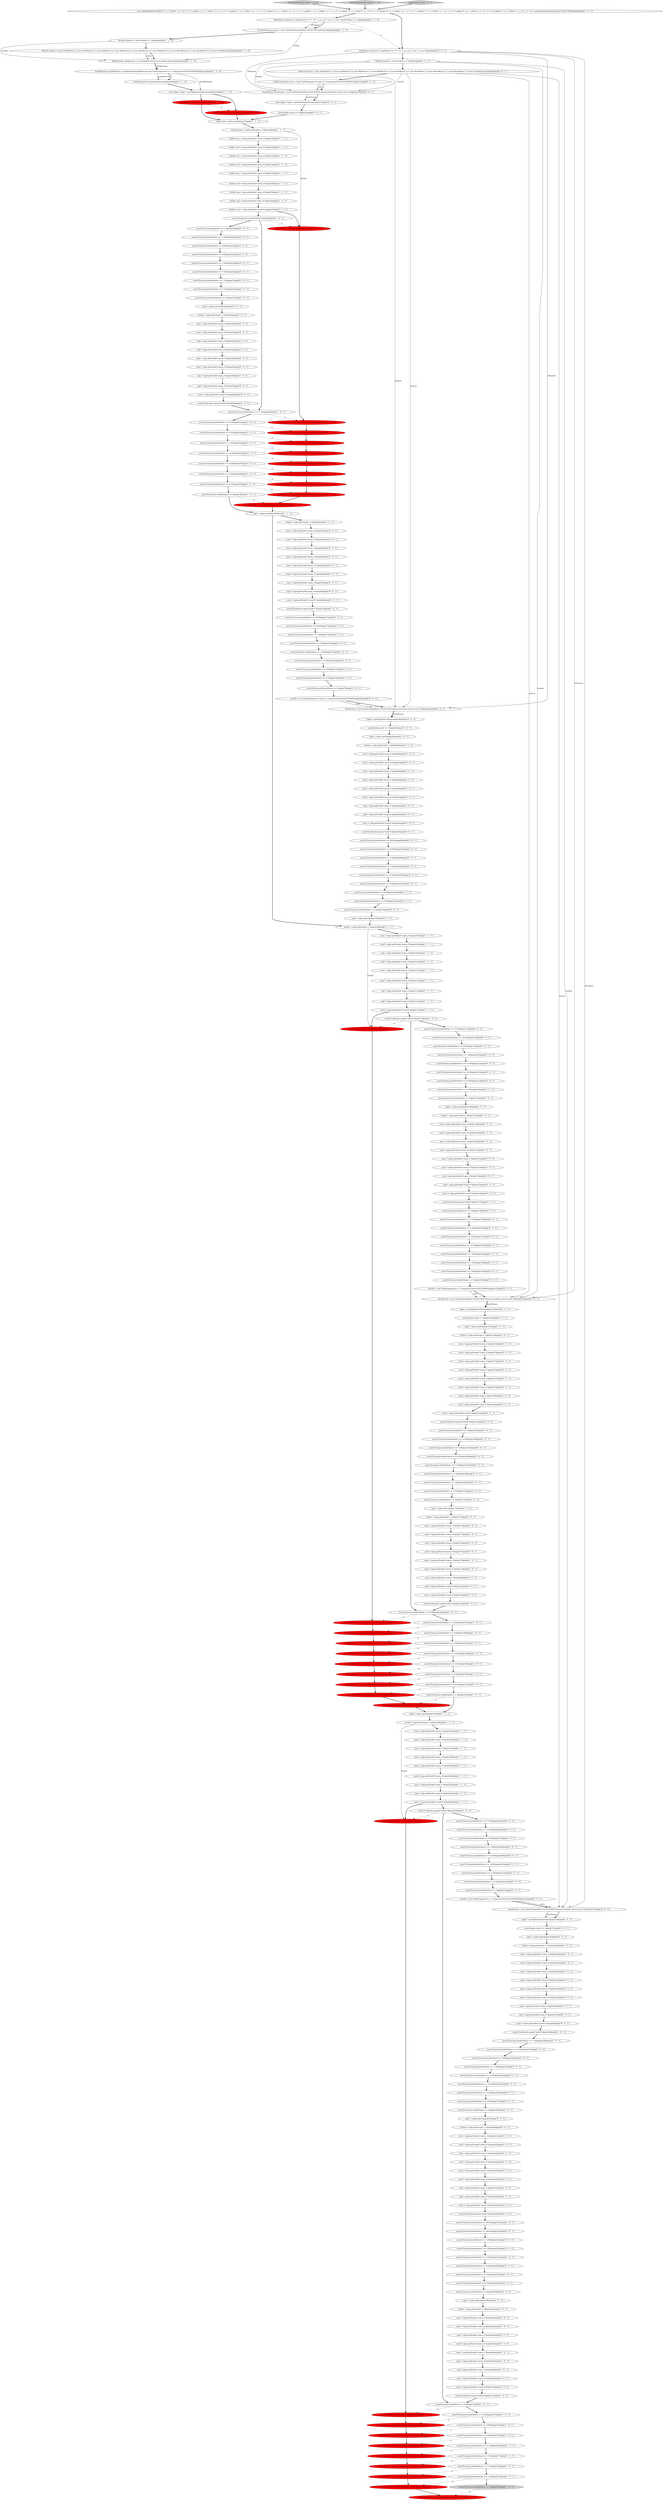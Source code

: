 digraph {
219 [style = filled, label = "assertTrue(avgf.doubleValue() == 6.5D)@@@103@@@['0', '0', '1']", fillcolor = white, shape = ellipse image = "AAA0AAABBB3BBB"];
138 [style = filled, label = "sumf = tuple.getDouble(\"sum(a_f)\")@@@41@@@['0', '0', '1']", fillcolor = white, shape = ellipse image = "AAA0AAABBB3BBB"];
43 [style = filled, label = "Double avgf = tuple.getDouble(\"avg(a_f)\")@@@26@@@['1', '1', '1']", fillcolor = white, shape = ellipse image = "AAA0AAABBB1BBB"];
178 [style = filled, label = "tuple = tuples.get(1)@@@172@@@['0', '0', '1']", fillcolor = white, shape = ellipse image = "AAA0AAABBB3BBB"];
260 [style = filled, label = "sumf = tuple.getDouble(\"sum(a_f)\")@@@242@@@['0', '0', '1']", fillcolor = white, shape = ellipse image = "AAA0AAABBB3BBB"];
89 [style = filled, label = "assertEquals(1,minf.doubleValue(),0.001)@@@32@@@['0', '1', '0']", fillcolor = red, shape = ellipse image = "AAA1AAABBB2BBB"];
165 [style = filled, label = "maxf = tuple.getDouble(\"max(a_f)\")@@@66@@@['0', '0', '1']", fillcolor = white, shape = ellipse image = "AAA0AAABBB3BBB"];
186 [style = filled, label = "sumf = tuple.getDouble(\"sum(a_f)\")@@@221@@@['0', '0', '1']", fillcolor = white, shape = ellipse image = "AAA0AAABBB3BBB"];
282 [style = filled, label = "avgf = tuple.getDouble(\"avg(a_f)\")@@@160@@@['0', '0', '1']", fillcolor = white, shape = ellipse image = "AAA0AAABBB3BBB"];
283 [style = filled, label = "mini = tuple.getDouble(\"min(a_i)\")@@@63@@@['0', '0', '1']", fillcolor = white, shape = ellipse image = "AAA0AAABBB3BBB"];
94 [style = filled, label = "assertEquals(4,mini.doubleValue(),0.001)@@@73@@@['0', '1', '0']", fillcolor = red, shape = ellipse image = "AAA1AAABBB2BBB"];
239 [style = filled, label = "avgf = tuple.getDouble(\"avg(a_f)\")@@@93@@@['0', '0', '1']", fillcolor = white, shape = ellipse image = "AAA0AAABBB3BBB"];
7 [style = filled, label = "assertTrue(minf.doubleValue() == 3.0D)@@@187@@@['1', '0', '1']", fillcolor = white, shape = ellipse image = "AAA0AAABBB1BBB"];
26 [style = filled, label = "assertTrue(maxi.doubleValue() == 11.0D)@@@276@@@['1', '0', '1']", fillcolor = white, shape = ellipse image = "AAA0AAABBB1BBB"];
32 [style = filled, label = "Double sumf = tuple.getDouble(\"sum(a_f)\")@@@20@@@['1', '1', '1']", fillcolor = white, shape = ellipse image = "AAA0AAABBB1BBB"];
131 [style = filled, label = "maxi = tuple.getDouble(\"max(a_i)\")@@@224@@@['0', '0', '1']", fillcolor = white, shape = ellipse image = "AAA0AAABBB3BBB"];
140 [style = filled, label = "mini = tuple.getDouble(\"min(a_i)\")@@@42@@@['0', '0', '1']", fillcolor = white, shape = ellipse image = "AAA0AAABBB3BBB"];
167 [style = filled, label = "sumi = tuple.getDouble(\"sum(a_i)\")@@@61@@@['0', '0', '1']", fillcolor = white, shape = ellipse image = "AAA0AAABBB3BBB"];
293 [style = filled, label = "assertTrue(avgi.doubleValue() == 7.5D)@@@144@@@['0', '0', '1']", fillcolor = white, shape = ellipse image = "AAA0AAABBB3BBB"];
24 [style = filled, label = "assertTrue(avgi.doubleValue() == 4.25D)@@@56@@@['1', '0', '1']", fillcolor = white, shape = ellipse image = "AAA0AAABBB1BBB"];
171 [style = filled, label = "count = tuple.getDouble(\"count(*)\")@@@182@@@['0', '0', '1']", fillcolor = white, shape = ellipse image = "AAA0AAABBB3BBB"];
173 [style = filled, label = "count = tuple.getDouble(\"count(*)\")@@@270@@@['0', '0', '1']", fillcolor = white, shape = ellipse image = "AAA0AAABBB3BBB"];
248 [style = filled, label = "tuple = tuples.get(2)@@@260@@@['0', '0', '1']", fillcolor = white, shape = ellipse image = "AAA0AAABBB3BBB"];
215 [style = filled, label = "assertTrue(maxi.doubleValue() == 14.0D)@@@209@@@['0', '0', '1']", fillcolor = white, shape = ellipse image = "AAA0AAABBB3BBB"];
59 [style = filled, label = "testParallelRollupStream['1', '0', '0']", fillcolor = lightgray, shape = diamond image = "AAA0AAABBB1BBB"];
8 [style = filled, label = "count = tuple.getDouble(\"count(*)\")@@@203@@@['1', '1', '1']", fillcolor = white, shape = ellipse image = "AAA0AAABBB1BBB"];
108 [style = filled, label = "bucket = tuple.getString(\"a_s\")@@@60@@@['0', '0', '1']", fillcolor = white, shape = ellipse image = "AAA0AAABBB3BBB"];
280 [style = filled, label = "sorts(0( = new FieldComparator(\"sum(a_i)\",ComparatorOrder.DESCENDING)@@@80@@@['0', '0', '1']", fillcolor = white, shape = ellipse image = "AAA0AAABBB3BBB"];
25 [style = filled, label = "assertTrue(sumf.doubleValue() == 18.0D)@@@51@@@['1', '0', '1']", fillcolor = white, shape = ellipse image = "AAA0AAABBB1BBB"];
118 [style = filled, label = "assertTrue(maxf.doubleValue() == 9.0D)@@@101@@@['0', '0', '1']", fillcolor = white, shape = ellipse image = "AAA0AAABBB3BBB"];
158 [style = filled, label = "assertTrue(avgf.doubleValue() == 4.5D)@@@212@@@['0', '0', '1']", fillcolor = white, shape = ellipse image = "AAA0AAABBB3BBB"];
0 [style = filled, label = "sumf = tuple.getDouble(\"sum(a_f)\")@@@108@@@['1', '1', '1']", fillcolor = white, shape = ellipse image = "AAA0AAABBB1BBB"];
80 [style = filled, label = "assertEquals(11,sumf.doubleValue(),0.001)@@@72@@@['0', '1', '0']", fillcolor = red, shape = ellipse image = "AAA1AAABBB2BBB"];
172 [style = filled, label = "assertTrue(maxf.doubleValue() == 9.0D)@@@256@@@['0', '0', '1']", fillcolor = white, shape = ellipse image = "AAA0AAABBB3BBB"];
304 [style = filled, label = "assertTrue(sumi.longValue() == 15)@@@29@@@['0', '0', '1']", fillcolor = white, shape = ellipse image = "AAA0AAABBB3BBB"];
241 [style = filled, label = "mini = tuple.getDouble(\"min(a_i)\")@@@176@@@['0', '0', '1']", fillcolor = white, shape = ellipse image = "AAA0AAABBB3BBB"];
289 [style = filled, label = "assertTrue(sumi.doubleValue() == 38.0D)@@@71@@@['0', '0', '1']", fillcolor = white, shape = ellipse image = "AAA0AAABBB3BBB"];
307 [style = filled, label = "maxi = tuple.getDouble(\"max(a_i)\")@@@90@@@['0', '0', '1']", fillcolor = white, shape = ellipse image = "AAA0AAABBB3BBB"];
104 [style = filled, label = "assertEquals(5.5,avgf.doubleValue(),0.001)@@@78@@@['0', '1', '0']", fillcolor = red, shape = ellipse image = "AAA1AAABBB2BBB"];
31 [style = filled, label = "Double minf = tuple.getDouble(\"min(a_f)\")@@@22@@@['1', '1', '1']", fillcolor = white, shape = ellipse image = "AAA0AAABBB1BBB"];
112 [style = filled, label = "bucket = tuple.getString(\"a_s\")@@@152@@@['0', '0', '1']", fillcolor = white, shape = ellipse image = "AAA0AAABBB3BBB"];
273 [style = filled, label = "sumf = tuple.getDouble(\"sum(a_f)\")@@@263@@@['0', '0', '1']", fillcolor = white, shape = ellipse image = "AAA0AAABBB3BBB"];
245 [style = filled, label = "assertTrue(maxi.doubleValue() == 13.0D)@@@100@@@['0', '0', '1']", fillcolor = white, shape = ellipse image = "AAA0AAABBB3BBB"];
82 [style = filled, label = "assertEquals(\"hello0\",bucket)@@@28@@@['0', '1', '0']", fillcolor = red, shape = ellipse image = "AAA1AAABBB2BBB"];
61 [style = filled, label = "avgi = tuple.getDouble(\"avg(a_i)\")@@@113@@@['1', '1', '1']", fillcolor = white, shape = ellipse image = "AAA0AAABBB1BBB"];
135 [style = filled, label = "avgi = tuple.getDouble(\"avg(a_i)\")@@@92@@@['0', '0', '1']", fillcolor = white, shape = ellipse image = "AAA0AAABBB3BBB"];
238 [style = filled, label = "bucket = tuple.getString(\"a_s\")@@@261@@@['0', '0', '1']", fillcolor = white, shape = ellipse image = "AAA0AAABBB3BBB"];
14 [style = filled, label = "sumf = tuple.getDouble(\"sum(a_f)\")@@@196@@@['1', '1', '1']", fillcolor = white, shape = ellipse image = "AAA0AAABBB1BBB"];
206 [style = filled, label = "assertTrue(bucket.equals(\"hello3\"))@@@70@@@['0', '0', '1']", fillcolor = white, shape = ellipse image = "AAA0AAABBB3BBB"];
276 [style = filled, label = "sumf = tuple.getDouble(\"sum(a_f)\")@@@87@@@['0', '0', '1']", fillcolor = white, shape = ellipse image = "AAA0AAABBB3BBB"];
271 [style = filled, label = "SolrParams sParamsA = mapParams(\"q\",\"*:*\",\"fl\",\"a_s,a_i,a_f\",\"sort\",\"a_s asc\")@@@4@@@['0', '0', '1']", fillcolor = white, shape = ellipse image = "AAA0AAABBB3BBB"];
124 [style = filled, label = "maxf = tuple.getDouble(\"max(a_f)\")@@@91@@@['0', '0', '1']", fillcolor = white, shape = ellipse image = "AAA0AAABBB3BBB"];
2 [style = filled, label = "sumi = tuple.getDouble(\"sum(a_i)\")@@@107@@@['1', '1', '1']", fillcolor = white, shape = ellipse image = "AAA0AAABBB1BBB"];
91 [style = filled, label = "testParallelRollupStream['0', '1', '0']", fillcolor = lightgray, shape = diamond image = "AAA0AAABBB2BBB"];
129 [style = filled, label = "assert(tuples.size() == 3)@@@83@@@['0', '0', '1']", fillcolor = white, shape = ellipse image = "AAA0AAABBB3BBB"];
75 [style = filled, label = "assertEquals(18,sumf.doubleValue(),0.001)@@@30@@@['0', '1', '0']", fillcolor = red, shape = ellipse image = "AAA1AAABBB2BBB"];
161 [style = filled, label = "assert(tuples.size() == 3)@@@16@@@['0', '0', '1']", fillcolor = white, shape = ellipse image = "AAA0AAABBB3BBB"];
291 [style = filled, label = "tuple = tuples.get(2)@@@126@@@['0', '0', '1']", fillcolor = white, shape = ellipse image = "AAA0AAABBB3BBB"];
222 [style = filled, label = "maxi = tuple.getDouble(\"max(a_i)\")@@@245@@@['0', '0', '1']", fillcolor = white, shape = ellipse image = "AAA0AAABBB3BBB"];
197 [style = filled, label = "maxi = tuple.getDouble(\"max(a_i)\")@@@132@@@['0', '0', '1']", fillcolor = white, shape = ellipse image = "AAA0AAABBB3BBB"];
53 [style = filled, label = "assertTrue(mini.doubleValue() == 3.0D)@@@186@@@['1', '0', '1']", fillcolor = white, shape = ellipse image = "AAA0AAABBB1BBB"];
157 [style = filled, label = "mini = tuple.getDouble(\"min(a_i)\")@@@88@@@['0', '0', '1']", fillcolor = white, shape = ellipse image = "AAA0AAABBB3BBB"];
93 [style = filled, label = "assertEquals(7,maxf.doubleValue(),0.001)@@@76@@@['0', '1', '0']", fillcolor = red, shape = ellipse image = "AAA1AAABBB2BBB"];
200 [style = filled, label = "assertTrue(maxi.doubleValue() == 11.0D)@@@142@@@['0', '0', '1']", fillcolor = white, shape = ellipse image = "AAA0AAABBB3BBB"];
142 [style = filled, label = "assertTrue(minf.doubleValue() == 1.0D)@@@233@@@['0', '0', '1']", fillcolor = white, shape = ellipse image = "AAA0AAABBB3BBB"];
9 [style = filled, label = "CloudSolrStream stream = new CloudSolrStream(zkHost,COLLECTION,sParamsA)@@@5@@@['1', '1', '0']", fillcolor = white, shape = ellipse image = "AAA0AAABBB1BBB"];
19 [style = filled, label = "attachStreamFactory(parallelStream)@@@14@@@['1', '1', '0']", fillcolor = white, shape = ellipse image = "AAA0AAABBB1BBB"];
69 [style = filled, label = "assertTrue(avgi.doubleValue() == 9.5D)@@@190@@@['1', '0', '1']", fillcolor = white, shape = ellipse image = "AAA0AAABBB1BBB"];
177 [style = filled, label = "assertTrue(sumi.doubleValue() == 38.0D)@@@251@@@['0', '0', '1']", fillcolor = white, shape = ellipse image = "AAA0AAABBB3BBB"];
86 [style = filled, label = "assertEquals(4,count.doubleValue(),0.001)@@@37@@@['0', '1', '0']", fillcolor = red, shape = ellipse image = "AAA1AAABBB2BBB"];
204 [style = filled, label = "maxi = tuple.getDouble(\"max(a_i)\")@@@44@@@['0', '0', '1']", fillcolor = white, shape = ellipse image = "AAA0AAABBB3BBB"];
269 [style = filled, label = "assertTrue(bucket.equals(\"hello3\"))@@@250@@@['0', '0', '1']", fillcolor = white, shape = ellipse image = "AAA0AAABBB3BBB"];
208 [style = filled, label = "mini = tuple.getDouble(\"min(a_i)\")@@@222@@@['0', '0', '1']", fillcolor = white, shape = ellipse image = "AAA0AAABBB3BBB"];
270 [style = filled, label = "minf = tuple.getDouble(\"min(a_f)\")@@@43@@@['0', '0', '1']", fillcolor = white, shape = ellipse image = "AAA0AAABBB3BBB"];
187 [style = filled, label = "assertTrue(mini.doubleValue() == 3.0D)@@@98@@@['0', '0', '1']", fillcolor = white, shape = ellipse image = "AAA0AAABBB3BBB"];
109 [style = filled, label = "assertTrue(sumf.doubleValue() == 18.0D)@@@206@@@['0', '0', '1']", fillcolor = white, shape = ellipse image = "AAA0AAABBB3BBB"];
1 [style = filled, label = "assertTrue(maxf.doubleValue() == 10.0D)@@@55@@@['1', '0', '1']", fillcolor = white, shape = ellipse image = "AAA0AAABBB1BBB"];
13 [style = filled, label = "Double sumi = tuple.getDouble(\"sum(a_i)\")@@@19@@@['1', '1', '1']", fillcolor = white, shape = ellipse image = "AAA0AAABBB1BBB"];
15 [style = filled, label = "String bucket = tuple.getString(\"a_s\")@@@18@@@['1', '1', '1']", fillcolor = white, shape = ellipse image = "AAA0AAABBB1BBB"];
145 [style = filled, label = "maxi = tuple.getDouble(\"max(a_i)\")@@@157@@@['0', '0', '1']", fillcolor = white, shape = ellipse image = "AAA0AAABBB3BBB"];
168 [style = filled, label = "assertTrue(maxf.doubleValue() == 7.0D)@@@168@@@['0', '0', '1']", fillcolor = white, shape = ellipse image = "AAA0AAABBB3BBB"];
62 [style = filled, label = "assertTrue(sumf.doubleValue() == 26.0D)@@@185@@@['1', '0', '1']", fillcolor = white, shape = ellipse image = "AAA0AAABBB1BBB"];
202 [style = filled, label = "count = tuple.getDouble(\"count(*)\")@@@136@@@['0', '0', '1']", fillcolor = white, shape = ellipse image = "AAA0AAABBB3BBB"];
156 [style = filled, label = "maxf = tuple.getDouble(\"max(a_f)\")@@@225@@@['0', '0', '1']", fillcolor = white, shape = ellipse image = "AAA0AAABBB3BBB"];
116 [style = filled, label = "Bucket(( buckets = {new Bucket(\"a_s\")}@@@5@@@['0', '0', '1']", fillcolor = white, shape = ellipse image = "AAA0AAABBB3BBB"];
21 [style = filled, label = "assertTrue(minf.doubleValue() == 4.0D)@@@275@@@['1', '0', '1']", fillcolor = white, shape = ellipse image = "AAA0AAABBB1BBB"];
259 [style = filled, label = "facetStream = new FacetStream(zkHost,COLLECTION,sParamsA,buckets,metrics,sorts,100)@@@148@@@['0', '0', '1']", fillcolor = white, shape = ellipse image = "AAA0AAABBB3BBB"];
188 [style = filled, label = "sumi = tuple.getDouble(\"sum(a_i)\")@@@241@@@['0', '0', '1']", fillcolor = white, shape = ellipse image = "AAA0AAABBB3BBB"];
295 [style = filled, label = "assertTrue(sumf.doubleValue() == 26.0D)@@@72@@@['0', '0', '1']", fillcolor = white, shape = ellipse image = "AAA0AAABBB3BBB"];
139 [style = filled, label = "assertTrue(minf.doubleValue() == 4.0D)@@@141@@@['0', '0', '1']", fillcolor = white, shape = ellipse image = "AAA0AAABBB3BBB"];
265 [style = filled, label = "assertTrue(avgf.doubleValue() == 5.5D)@@@170@@@['0', '0', '1']", fillcolor = white, shape = ellipse image = "AAA0AAABBB3BBB"];
301 [style = filled, label = "assertTrue(sumi.doubleValue() == 17.0D)@@@205@@@['0', '0', '1']", fillcolor = white, shape = ellipse image = "AAA0AAABBB3BBB"];
230 [style = filled, label = "tuple = tuples.get(1)@@@105@@@['0', '0', '1']", fillcolor = white, shape = ellipse image = "AAA0AAABBB3BBB"];
287 [style = filled, label = "minf = tuple.getDouble(\"min(a_f)\")@@@89@@@['0', '0', '1']", fillcolor = white, shape = ellipse image = "AAA0AAABBB3BBB"];
144 [style = filled, label = "avgi = tuple.getDouble(\"avg(a_i)\")@@@46@@@['0', '0', '1']", fillcolor = white, shape = ellipse image = "AAA0AAABBB3BBB"];
313 [style = filled, label = "assertTrue(count.doubleValue() == 2)@@@171@@@['0', '0', '1']", fillcolor = white, shape = ellipse image = "AAA0AAABBB3BBB"];
221 [style = filled, label = "bucket = tuple.getString(\"a_s\")@@@219@@@['0', '0', '1']", fillcolor = white, shape = ellipse image = "AAA0AAABBB3BBB"];
41 [style = filled, label = "assertTrue(sumi.doubleValue() == 17.0D)@@@50@@@['1', '0', '1']", fillcolor = white, shape = ellipse image = "AAA0AAABBB1BBB"];
11 [style = filled, label = "assertTrue(mini.doubleValue() == 4.0D)@@@274@@@['1', '0', '1']", fillcolor = white, shape = ellipse image = "AAA0AAABBB1BBB"];
18 [style = filled, label = "bucket = tuple.getString(\"a_s\")@@@106@@@['1', '1', '1']", fillcolor = white, shape = ellipse image = "AAA0AAABBB1BBB"];
132 [style = filled, label = "assertTrue(count.doubleValue() == 4)@@@79@@@['0', '0', '1']", fillcolor = white, shape = ellipse image = "AAA0AAABBB3BBB"];
284 [style = filled, label = "maxf = tuple.getDouble(\"max(a_f)\")@@@158@@@['0', '0', '1']", fillcolor = white, shape = ellipse image = "AAA0AAABBB3BBB"];
231 [style = filled, label = "tuples = getTuples(facetStream)@@@216@@@['0', '0', '1']", fillcolor = white, shape = ellipse image = "AAA0AAABBB3BBB"];
60 [style = filled, label = "Tuple tuple = tuples.get(0)@@@17@@@['1', '1', '1']", fillcolor = white, shape = ellipse image = "AAA0AAABBB1BBB"];
267 [style = filled, label = "assertTrue(count.doubleValue() == 2)@@@146@@@['0', '0', '1']", fillcolor = white, shape = ellipse image = "AAA0AAABBB3BBB"];
225 [style = filled, label = "assertTrue(avgi.doubleValue() == 9.5D)@@@257@@@['0', '0', '1']", fillcolor = white, shape = ellipse image = "AAA0AAABBB3BBB"];
237 [style = filled, label = "sumi = tuple.getDouble(\"sum(a_i)\")@@@153@@@['0', '0', '1']", fillcolor = white, shape = ellipse image = "AAA0AAABBB3BBB"];
126 [style = filled, label = "assertTrue(count.doubleValue() == 4)@@@125@@@['0', '0', '1']", fillcolor = white, shape = ellipse image = "AAA0AAABBB3BBB"];
39 [style = filled, label = "Double maxi = tuple.getDouble(\"max(a_i)\")@@@23@@@['1', '1', '1']", fillcolor = white, shape = ellipse image = "AAA0AAABBB1BBB"];
71 [style = filled, label = "List<Tuple> tuples = getTuples(parallelStream)@@@15@@@['1', '1', '0']", fillcolor = white, shape = ellipse image = "AAA0AAABBB1BBB"];
213 [style = filled, label = "assertTrue(minf.doubleValue() == 3.0D)@@@74@@@['0', '0', '1']", fillcolor = white, shape = ellipse image = "AAA0AAABBB3BBB"];
55 [style = filled, label = "assertTrue(minf.doubleValue() == 1.0D)@@@53@@@['1', '0', '1']", fillcolor = white, shape = ellipse image = "AAA0AAABBB1BBB"];
27 [style = filled, label = "maxi = tuple.getDouble(\"max(a_i)\")@@@111@@@['1', '1', '1']", fillcolor = white, shape = ellipse image = "AAA0AAABBB1BBB"];
305 [style = filled, label = "assertTrue(sumi.longValue() == 15)@@@163@@@['0', '0', '1']", fillcolor = white, shape = ellipse image = "AAA0AAABBB3BBB"];
76 [style = filled, label = "assertEquals(3,tuples.size())@@@16@@@['0', '1', '0']", fillcolor = red, shape = ellipse image = "AAA1AAABBB2BBB"];
296 [style = filled, label = "tuples = getTuples(facetStream)@@@82@@@['0', '0', '1']", fillcolor = white, shape = ellipse image = "AAA0AAABBB3BBB"];
306 [style = filled, label = "minf = tuple.getDouble(\"min(a_f)\")@@@64@@@['0', '0', '1']", fillcolor = white, shape = ellipse image = "AAA0AAABBB3BBB"];
190 [style = filled, label = "count = tuple.getDouble(\"count(*)\")@@@94@@@['0', '0', '1']", fillcolor = white, shape = ellipse image = "AAA0AAABBB3BBB"];
263 [style = filled, label = "avgi = tuple.getDouble(\"avg(a_i)\")@@@67@@@['0', '0', '1']", fillcolor = white, shape = ellipse image = "AAA0AAABBB3BBB"];
88 [style = filled, label = "assertEquals(26,sumf.doubleValue(),0.001)@@@51@@@['0', '1', '0']", fillcolor = red, shape = ellipse image = "AAA1AAABBB2BBB"];
28 [style = filled, label = "assertTrue(count.doubleValue() == 4)@@@58@@@['1', '0', '1']", fillcolor = white, shape = ellipse image = "AAA0AAABBB1BBB"];
203 [style = filled, label = "tuple = tuples.get(0)@@@151@@@['0', '0', '1']", fillcolor = white, shape = ellipse image = "AAA0AAABBB3BBB"];
240 [style = filled, label = "assertTrue(maxf.doubleValue() == 9.0D)@@@76@@@['0', '0', '1']", fillcolor = white, shape = ellipse image = "AAA0AAABBB3BBB"];
114 [style = filled, label = "assertTrue(avgi.doubleValue() == 9.5D)@@@102@@@['0', '0', '1']", fillcolor = white, shape = ellipse image = "AAA0AAABBB3BBB"];
64 [style = filled, label = "assertTrue(count.doubleValue() == 2)@@@280@@@['1', '0', '1']", fillcolor = lightgray, shape = ellipse image = "AAA0AAABBB1BBB"];
198 [style = filled, label = "assertTrue(bucket.equals(\"hello3\"))@@@183@@@['0', '0', '1']", fillcolor = white, shape = ellipse image = "AAA0AAABBB3BBB"];
266 [style = filled, label = "assertTrue(sumi.doubleValue() == 17.0D)@@@230@@@['0', '0', '1']", fillcolor = white, shape = ellipse image = "AAA0AAABBB3BBB"];
170 [style = filled, label = "sumf = tuple.getDouble(\"sum(a_f)\")@@@175@@@['0', '0', '1']", fillcolor = white, shape = ellipse image = "AAA0AAABBB3BBB"];
314 [style = filled, label = "tuple = tuples.get(1)@@@239@@@['0', '0', '1']", fillcolor = white, shape = ellipse image = "AAA0AAABBB3BBB"];
207 [style = filled, label = "sumf = tuple.getDouble(\"sum(a_f)\")@@@62@@@['0', '0', '1']", fillcolor = white, shape = ellipse image = "AAA0AAABBB3BBB"];
16 [style = filled, label = "assertTrue(avgf.doubleValue() == 4.5D)@@@57@@@['1', '0', '1']", fillcolor = white, shape = ellipse image = "AAA0AAABBB1BBB"];
216 [style = filled, label = "maxi = tuple.getDouble(\"max(a_i)\")@@@266@@@['0', '0', '1']", fillcolor = white, shape = ellipse image = "AAA0AAABBB3BBB"];
249 [style = filled, label = "assertTrue(sumf.doubleValue() == 11.0D)@@@164@@@['0', '0', '1']", fillcolor = white, shape = ellipse image = "AAA0AAABBB3BBB"];
303 [style = filled, label = "assertTrue(minf.doubleValue() == 4.0D)@@@166@@@['0', '0', '1']", fillcolor = white, shape = ellipse image = "AAA0AAABBB3BBB"];
33 [style = filled, label = "assertTrue(maxi.doubleValue() == 14.0D)@@@54@@@['1', '0', '1']", fillcolor = white, shape = ellipse image = "AAA0AAABBB1BBB"];
85 [style = filled, label = "assertEquals(\"hello4\",bucket)@@@70@@@['0', '1', '0']", fillcolor = red, shape = ellipse image = "AAA1AAABBB2BBB"];
193 [style = filled, label = "assertTrue(avgi.doubleValue() == 4.25D)@@@236@@@['0', '0', '1']", fillcolor = white, shape = ellipse image = "AAA0AAABBB3BBB"];
137 [style = filled, label = "assertTrue(bucket.equals(\"hello0\"))@@@229@@@['0', '0', '1']", fillcolor = white, shape = ellipse image = "AAA0AAABBB3BBB"];
275 [style = filled, label = "count = tuple.getDouble(\"count(*)\")@@@249@@@['0', '0', '1']", fillcolor = white, shape = ellipse image = "AAA0AAABBB3BBB"];
199 [style = filled, label = "assertTrue(sumf.doubleValue() == 18.0D)@@@118@@@['0', '0', '1']", fillcolor = white, shape = ellipse image = "AAA0AAABBB3BBB"];
96 [style = filled, label = "assertEquals(4.5,avgf.doubleValue(),0.001)@@@36@@@['0', '1', '0']", fillcolor = red, shape = ellipse image = "AAA1AAABBB2BBB"];
49 [style = filled, label = "sumi = tuple.getDouble(\"sum(a_i)\")@@@195@@@['1', '1', '1']", fillcolor = white, shape = ellipse image = "AAA0AAABBB1BBB"];
152 [style = filled, label = "assertTrue(count.doubleValue() == 4)@@@259@@@['0', '0', '1']", fillcolor = white, shape = ellipse image = "AAA0AAABBB3BBB"];
107 [style = filled, label = "assertTrue(bucket.equals(\"hello3\"))@@@95@@@['0', '0', '1']", fillcolor = white, shape = ellipse image = "AAA0AAABBB3BBB"];
159 [style = filled, label = "assertTrue(mini.doubleValue() == 0.0D)@@@232@@@['0', '0', '1']", fillcolor = white, shape = ellipse image = "AAA0AAABBB3BBB"];
229 [style = filled, label = "assertTrue(bucket.equals(\"hello0\"))@@@49@@@['0', '0', '1']", fillcolor = white, shape = ellipse image = "AAA0AAABBB3BBB"];
262 [style = filled, label = "sumi = tuple.getDouble(\"sum(a_i)\")@@@86@@@['0', '0', '1']", fillcolor = white, shape = ellipse image = "AAA0AAABBB3BBB"];
174 [style = filled, label = "avgf = tuple.getDouble(\"avg(a_f)\")@@@269@@@['0', '0', '1']", fillcolor = white, shape = ellipse image = "AAA0AAABBB3BBB"];
179 [style = filled, label = "tuple = tuples.get(0)@@@218@@@['0', '0', '1']", fillcolor = white, shape = ellipse image = "AAA0AAABBB3BBB"];
258 [style = filled, label = "assertTrue(minf.doubleValue() == 3.0D)@@@99@@@['0', '0', '1']", fillcolor = white, shape = ellipse image = "AAA0AAABBB3BBB"];
253 [style = filled, label = "maxf = tuple.getDouble(\"max(a_f)\")@@@267@@@['0', '0', '1']", fillcolor = white, shape = ellipse image = "AAA0AAABBB3BBB"];
242 [style = filled, label = "minf = tuple.getDouble(\"min(a_f)\")@@@244@@@['0', '0', '1']", fillcolor = white, shape = ellipse image = "AAA0AAABBB3BBB"];
312 [style = filled, label = "bucket = tuple.getString(\"a_s\")@@@127@@@['0', '0', '1']", fillcolor = white, shape = ellipse image = "AAA0AAABBB3BBB"];
130 [style = filled, label = "assertTrue(maxf.doubleValue() == 10.0D)@@@210@@@['0', '0', '1']", fillcolor = white, shape = ellipse image = "AAA0AAABBB3BBB"];
73 [style = filled, label = "assertTrue(avgf.doubleValue() == 6.5D)@@@191@@@['1', '0', '1']", fillcolor = white, shape = ellipse image = "AAA0AAABBB1BBB"];
65 [style = filled, label = "maxi = tuple.getDouble(\"max(a_i)\")@@@199@@@['1', '1', '1']", fillcolor = white, shape = ellipse image = "AAA0AAABBB1BBB"];
95 [style = filled, label = "assertEquals(10,maxf.doubleValue(),0.001)@@@34@@@['0', '1', '0']", fillcolor = red, shape = ellipse image = "AAA1AAABBB2BBB"];
63 [style = filled, label = "RollupStream rollupStream = new RollupStream(stream,buckets,metrics)@@@12@@@['1', '1', '0']", fillcolor = white, shape = ellipse image = "AAA0AAABBB1BBB"];
136 [style = filled, label = "mini = tuple.getDouble(\"min(a_i)\")@@@130@@@['0', '0', '1']", fillcolor = white, shape = ellipse image = "AAA0AAABBB3BBB"];
151 [style = filled, label = "assertTrue(maxi.doubleValue() == 13.0D)@@@75@@@['0', '0', '1']", fillcolor = white, shape = ellipse image = "AAA0AAABBB3BBB"];
72 [style = filled, label = "assertTrue(sumi.doubleValue() == 38.0D)@@@184@@@['1', '0', '1']", fillcolor = white, shape = ellipse image = "AAA0AAABBB1BBB"];
220 [style = filled, label = "assertTrue(avgf.doubleValue() == 4.5D)@@@237@@@['0', '0', '1']", fillcolor = white, shape = ellipse image = "AAA0AAABBB3BBB"];
81 [style = filled, label = "assertEquals(3,minf.doubleValue(),0.001)@@@53@@@['0', '1', '0']", fillcolor = red, shape = ellipse image = "AAA1AAABBB2BBB"];
92 [style = filled, label = "assertEquals(6.5,avgf.doubleValue(),0.001)@@@57@@@['0', '1', '0']", fillcolor = red, shape = ellipse image = "AAA1AAABBB2BBB"];
78 [style = filled, label = "assertEquals(11,maxi.doubleValue(),0.001)@@@75@@@['0', '1', '0']", fillcolor = red, shape = ellipse image = "AAA1AAABBB2BBB"];
176 [style = filled, label = "count = tuple.getDouble(\"count(*)\")@@@161@@@['0', '0', '1']", fillcolor = white, shape = ellipse image = "AAA0AAABBB3BBB"];
217 [style = filled, label = "assertTrue(sumf.doubleValue() == 26.0D)@@@97@@@['0', '0', '1']", fillcolor = white, shape = ellipse image = "AAA0AAABBB3BBB"];
111 [style = filled, label = "assertTrue(maxf.doubleValue() == 10.0D)@@@122@@@['0', '0', '1']", fillcolor = white, shape = ellipse image = "AAA0AAABBB3BBB"];
100 [style = filled, label = "assertEquals(14,maxi.doubleValue(),0.001)@@@33@@@['0', '1', '0']", fillcolor = red, shape = ellipse image = "AAA1AAABBB2BBB"];
23 [style = filled, label = "Double mini = tuple.getDouble(\"min(a_i)\")@@@21@@@['1', '1', '1']", fillcolor = white, shape = ellipse image = "AAA0AAABBB1BBB"];
148 [style = filled, label = "assertTrue(sumf.doubleValue() == 18.0D)@@@231@@@['0', '0', '1']", fillcolor = white, shape = ellipse image = "AAA0AAABBB3BBB"];
169 [style = filled, label = "assertTrue(bucket.equals(\"hello4\"))@@@137@@@['0', '0', '1']", fillcolor = white, shape = ellipse image = "AAA0AAABBB3BBB"];
195 [style = filled, label = "avgi = tuple.getDouble(\"avg(a_i)\")@@@159@@@['0', '0', '1']", fillcolor = white, shape = ellipse image = "AAA0AAABBB3BBB"];
250 [style = filled, label = "assertTrue(avgi.doubleValue() == 7.5D)@@@169@@@['0', '0', '1']", fillcolor = white, shape = ellipse image = "AAA0AAABBB3BBB"];
277 [style = filled, label = "assertTrue(mini.doubleValue() == 3.0D)@@@253@@@['0', '0', '1']", fillcolor = white, shape = ellipse image = "AAA0AAABBB3BBB"];
298 [style = filled, label = "assertTrue(avgi.doubleValue() == 4.25D)@@@211@@@['0', '0', '1']", fillcolor = white, shape = ellipse image = "AAA0AAABBB3BBB"];
30 [style = filled, label = "assertTrue(bucket.equals(\"hello0\"))@@@204@@@['1', '0', '1']", fillcolor = white, shape = ellipse image = "AAA0AAABBB1BBB"];
299 [style = filled, label = "bucket = tuple.getString(\"a_s\")@@@173@@@['0', '0', '1']", fillcolor = white, shape = ellipse image = "AAA0AAABBB3BBB"];
310 [style = filled, label = "mini = tuple.getDouble(\"min(a_i)\")@@@155@@@['0', '0', '1']", fillcolor = white, shape = ellipse image = "AAA0AAABBB3BBB"];
120 [style = filled, label = "assertTrue(sumi.doubleValue() == 38.0D)@@@96@@@['0', '0', '1']", fillcolor = white, shape = ellipse image = "AAA0AAABBB3BBB"];
233 [style = filled, label = "Metric(( metrics = {new SumMetric(\"a_i\"),new SumMetric(\"a_f\"),new MinMetric(\"a_i\"),new MinMetric(\"a_f\"),new MaxMetric(\"a_i\"),new MaxMetric(\"a_f\"),new MeanMetric(\"a_i\"),new MeanMetric(\"a_f\"),new CountMetric()}@@@8@@@['0', '0', '1']", fillcolor = white, shape = ellipse image = "AAA0AAABBB3BBB"];
257 [style = filled, label = "sorts(0( = new FieldComparator(\"a_s\",ComparatorOrder.ASCENDING)@@@214@@@['0', '0', '1']", fillcolor = white, shape = ellipse image = "AAA0AAABBB3BBB"];
119 [style = filled, label = "minf = tuple.getDouble(\"min(a_f)\")@@@223@@@['0', '0', '1']", fillcolor = white, shape = ellipse image = "AAA0AAABBB3BBB"];
101 [style = filled, label = "assertEquals(4,count.doubleValue(),0.001)@@@58@@@['0', '1', '0']", fillcolor = red, shape = ellipse image = "AAA1AAABBB2BBB"];
143 [style = filled, label = "maxf = tuple.getDouble(\"max(a_f)\")@@@179@@@['0', '0', '1']", fillcolor = white, shape = ellipse image = "AAA0AAABBB3BBB"];
308 [style = filled, label = "sumi = tuple.getDouble(\"sum(a_i)\")@@@40@@@['0', '0', '1']", fillcolor = white, shape = ellipse image = "AAA0AAABBB3BBB"];
309 [style = filled, label = "sumf = tuple.getDouble(\"sum(a_f)\")@@@129@@@['0', '0', '1']", fillcolor = white, shape = ellipse image = "AAA0AAABBB3BBB"];
288 [style = filled, label = "tuples = getTuples(facetStream)@@@149@@@['0', '0', '1']", fillcolor = white, shape = ellipse image = "AAA0AAABBB3BBB"];
133 [style = filled, label = "assertTrue(sumi.longValue() == 15)@@@138@@@['0', '0', '1']", fillcolor = white, shape = ellipse image = "AAA0AAABBB3BBB"];
211 [style = filled, label = "avgf = tuple.getDouble(\"avg(a_f)\")@@@181@@@['0', '0', '1']", fillcolor = white, shape = ellipse image = "AAA0AAABBB3BBB"];
17 [style = filled, label = "minf = tuple.getDouble(\"min(a_f)\")@@@198@@@['1', '1', '1']", fillcolor = white, shape = ellipse image = "AAA0AAABBB1BBB"];
36 [style = filled, label = "assertTrue(maxf.doubleValue() == 9.0D)@@@189@@@['1', '0', '1']", fillcolor = white, shape = ellipse image = "AAA0AAABBB1BBB"];
147 [style = filled, label = "assertTrue(maxi.doubleValue() == 14.0D)@@@234@@@['0', '0', '1']", fillcolor = white, shape = ellipse image = "AAA0AAABBB3BBB"];
48 [style = filled, label = "assertTrue(maxf.doubleValue() == 7.0D)@@@277@@@['1', '0', '1']", fillcolor = white, shape = ellipse image = "AAA0AAABBB1BBB"];
37 [style = filled, label = "assertTrue(sumf.doubleValue() == 11.0D)@@@273@@@['1', '0', '1']", fillcolor = white, shape = ellipse image = "AAA0AAABBB1BBB"];
194 [style = filled, label = "assertTrue(count.doubleValue() == 2)@@@37@@@['0', '0', '1']", fillcolor = white, shape = ellipse image = "AAA0AAABBB3BBB"];
278 [style = filled, label = "avgi = tuple.getDouble(\"avg(a_i)\")@@@134@@@['0', '0', '1']", fillcolor = white, shape = ellipse image = "AAA0AAABBB3BBB"];
29 [style = filled, label = "assertTrue(bucket.equals(\"hello0\"))@@@116@@@['1', '0', '1']", fillcolor = white, shape = ellipse image = "AAA0AAABBB1BBB"];
98 [style = filled, label = "assertEquals(9,maxf.doubleValue(),0.001)@@@55@@@['0', '1', '0']", fillcolor = red, shape = ellipse image = "AAA1AAABBB2BBB"];
252 [style = filled, label = "assertTrue(minf.doubleValue() == 3.0D)@@@254@@@['0', '0', '1']", fillcolor = white, shape = ellipse image = "AAA0AAABBB3BBB"];
68 [style = filled, label = "ParallelStream parallelStream = parallelStream(rollupStream,new FieldComparator(\"a_s\",ComparatorOrder.ASCENDING))@@@13@@@['1', '1', '0']", fillcolor = white, shape = ellipse image = "AAA0AAABBB1BBB"];
254 [style = filled, label = "assertTrue(maxf.doubleValue() == 7.0D)@@@143@@@['0', '0', '1']", fillcolor = white, shape = ellipse image = "AAA0AAABBB3BBB"];
79 [style = filled, label = "assertEquals(38,sumi.doubleValue(),0.001)@@@50@@@['0', '1', '0']", fillcolor = red, shape = ellipse image = "AAA1AAABBB2BBB"];
256 [style = filled, label = "assertTrue(avgf.doubleValue() == 5.5D)@@@36@@@['0', '0', '1']", fillcolor = white, shape = ellipse image = "AAA0AAABBB3BBB"];
292 [style = filled, label = "minf = tuple.getDouble(\"min(a_f)\")@@@177@@@['0', '0', '1']", fillcolor = white, shape = ellipse image = "AAA0AAABBB3BBB"];
102 [style = filled, label = "assertEquals(13,maxi.doubleValue(),0.001)@@@54@@@['0', '1', '0']", fillcolor = red, shape = ellipse image = "AAA1AAABBB2BBB"];
264 [style = filled, label = "assertTrue(maxf.doubleValue() == 10.0D)@@@235@@@['0', '0', '1']", fillcolor = white, shape = ellipse image = "AAA0AAABBB3BBB"];
10 [style = filled, label = "assertTrue(avgi.doubleValue() == 7.5D)@@@278@@@['1', '0', '1']", fillcolor = white, shape = ellipse image = "AAA0AAABBB1BBB"];
141 [style = filled, label = "assertTrue(count.doubleValue() == 4)@@@213@@@['0', '0', '1']", fillcolor = white, shape = ellipse image = "AAA0AAABBB3BBB"];
201 [style = filled, label = "mini = tuple.getDouble(\"min(a_i)\")@@@243@@@['0', '0', '1']", fillcolor = white, shape = ellipse image = "AAA0AAABBB3BBB"];
83 [style = filled, label = "assertEquals(3,mini.doubleValue(),0.001)@@@52@@@['0', '1', '0']", fillcolor = red, shape = ellipse image = "AAA1AAABBB2BBB"];
297 [style = filled, label = "assert(tuples.size() == 3)@@@150@@@['0', '0', '1']", fillcolor = white, shape = ellipse image = "AAA0AAABBB3BBB"];
232 [style = filled, label = "tuple = tuples.get(1)@@@38@@@['0', '0', '1']", fillcolor = white, shape = ellipse image = "AAA0AAABBB3BBB"];
97 [style = filled, label = "assertEquals(9.5,avgi.doubleValue(),0.001)@@@56@@@['0', '1', '0']", fillcolor = red, shape = ellipse image = "AAA1AAABBB2BBB"];
205 [style = filled, label = "sumi = tuple.getDouble(\"sum(a_i)\")@@@174@@@['0', '0', '1']", fillcolor = white, shape = ellipse image = "AAA0AAABBB3BBB"];
290 [style = filled, label = "assertTrue(avgf.doubleValue() == 6.5D)@@@258@@@['0', '0', '1']", fillcolor = white, shape = ellipse image = "AAA0AAABBB3BBB"];
47 [style = filled, label = "maxf = tuple.getDouble(\"max(a_f)\")@@@112@@@['1', '1', '1']", fillcolor = white, shape = ellipse image = "AAA0AAABBB1BBB"];
163 [style = filled, label = "assertTrue(sumf.doubleValue() == 11.0D)@@@139@@@['0', '0', '1']", fillcolor = white, shape = ellipse image = "AAA0AAABBB3BBB"];
181 [style = filled, label = "maxi = tuple.getDouble(\"max(a_i)\")@@@65@@@['0', '0', '1']", fillcolor = white, shape = ellipse image = "AAA0AAABBB3BBB"];
209 [style = filled, label = "assertTrue(mini.doubleValue() == 4.0D)@@@165@@@['0', '0', '1']", fillcolor = white, shape = ellipse image = "AAA0AAABBB3BBB"];
67 [style = filled, label = "minf = tuple.getDouble(\"min(a_f)\")@@@110@@@['1', '1', '1']", fillcolor = white, shape = ellipse image = "AAA0AAABBB1BBB"];
125 [style = filled, label = "avgf = tuple.getDouble(\"avg(a_f)\")@@@47@@@['0', '0', '1']", fillcolor = white, shape = ellipse image = "AAA0AAABBB3BBB"];
192 [style = filled, label = "avgf = tuple.getDouble(\"avg(a_f)\")@@@248@@@['0', '0', '1']", fillcolor = white, shape = ellipse image = "AAA0AAABBB3BBB"];
247 [style = filled, label = "assertTrue(minf.doubleValue() == 1.0D)@@@208@@@['0', '0', '1']", fillcolor = white, shape = ellipse image = "AAA0AAABBB3BBB"];
42 [style = filled, label = "count = tuple.getDouble(\"count(*)\")@@@115@@@['1', '1', '1']", fillcolor = white, shape = ellipse image = "AAA0AAABBB1BBB"];
311 [style = filled, label = "assertTrue(avgi.doubleValue() == 7.5D)@@@35@@@['0', '0', '1']", fillcolor = white, shape = ellipse image = "AAA0AAABBB3BBB"];
122 [style = filled, label = "assertTrue(bucket.equals(\"hello4\"))@@@162@@@['0', '0', '1']", fillcolor = white, shape = ellipse image = "AAA0AAABBB3BBB"];
153 [style = filled, label = "maxi = tuple.getDouble(\"max(a_i)\")@@@178@@@['0', '0', '1']", fillcolor = white, shape = ellipse image = "AAA0AAABBB3BBB"];
12 [style = filled, label = "Metric(( metrics = {new SumMetric(\"a_i\"),new SumMetric(\"a_f\"),new MinMetric(\"a_i\"),new MinMetric(\"a_f\"),new MaxMetric(\"a_i\"),new MaxMetric(\"a_f\"),new MeanMetric(\"a_i\"),new MeanMetric(\"a_f\"),new CountMetric()}@@@9@@@['1', '1', '0']", fillcolor = white, shape = ellipse image = "AAA0AAABBB1BBB"];
251 [style = filled, label = "avgi = tuple.getDouble(\"avg(a_i)\")@@@247@@@['0', '0', '1']", fillcolor = white, shape = ellipse image = "AAA0AAABBB3BBB"];
66 [style = filled, label = "Double maxf = tuple.getDouble(\"max(a_f)\")@@@24@@@['1', '1', '1']", fillcolor = white, shape = ellipse image = "AAA0AAABBB1BBB"];
150 [style = filled, label = "assertTrue(mini.doubleValue() == 4.0D)@@@31@@@['0', '0', '1']", fillcolor = white, shape = ellipse image = "AAA0AAABBB3BBB"];
286 [style = filled, label = "assertTrue(minf.doubleValue() == 4.0D)@@@32@@@['0', '0', '1']", fillcolor = white, shape = ellipse image = "AAA0AAABBB3BBB"];
44 [style = filled, label = "avgf = tuple.getDouble(\"avg(a_f)\")@@@202@@@['1', '1', '1']", fillcolor = white, shape = ellipse image = "AAA0AAABBB1BBB"];
56 [style = filled, label = "avgf = tuple.getDouble(\"avg(a_f)\")@@@114@@@['1', '1', '1']", fillcolor = white, shape = ellipse image = "AAA0AAABBB1BBB"];
184 [style = filled, label = "assertTrue(avgf.doubleValue() == 5.5D)@@@145@@@['0', '0', '1']", fillcolor = white, shape = ellipse image = "AAA0AAABBB3BBB"];
20 [style = filled, label = "mini = tuple.getDouble(\"min(a_i)\")@@@109@@@['1', '1', '1']", fillcolor = white, shape = ellipse image = "AAA0AAABBB1BBB"];
50 [style = filled, label = "assertTrue(count.doubleValue() == 4)@@@192@@@['1', '0', '1']", fillcolor = white, shape = ellipse image = "AAA0AAABBB1BBB"];
196 [style = filled, label = "tuple = tuples.get(0)@@@84@@@['0', '0', '1']", fillcolor = white, shape = ellipse image = "AAA0AAABBB3BBB"];
210 [style = filled, label = "minf = tuple.getDouble(\"min(a_f)\")@@@156@@@['0', '0', '1']", fillcolor = white, shape = ellipse image = "AAA0AAABBB3BBB"];
22 [style = filled, label = "SolrParams sParamsA = mapParams(\"q\",\"*:*\",\"fl\",\"a_s,a_i,a_f\",\"sort\",\"a_s asc\",\"partitionKeys\",\"a_s\")@@@4@@@['1', '1', '0']", fillcolor = white, shape = ellipse image = "AAA0AAABBB1BBB"];
189 [style = filled, label = "assertTrue(maxi.doubleValue() == 11.0D)@@@33@@@['0', '0', '1']", fillcolor = white, shape = ellipse image = "AAA0AAABBB3BBB"];
106 [style = filled, label = "assertTrue(avgf.doubleValue() == 4.5D)@@@124@@@['0', '0', '1']", fillcolor = white, shape = ellipse image = "AAA0AAABBB3BBB"];
180 [style = filled, label = "assertTrue(mini.doubleValue() == 0.0D)@@@119@@@['0', '0', '1']", fillcolor = white, shape = ellipse image = "AAA0AAABBB3BBB"];
57 [style = filled, label = "assertTrue(maxi.doubleValue() == 13.0D)@@@188@@@['1', '0', '1']", fillcolor = white, shape = ellipse image = "AAA0AAABBB1BBB"];
243 [style = filled, label = "facetStream = new FacetStream(zkHost,COLLECTION,sParamsA,buckets,metrics,sorts,100)@@@215@@@['0', '0', '1']", fillcolor = white, shape = ellipse image = "AAA0AAABBB3BBB"];
3 [style = filled, label = "assertTrue(avgf.doubleValue() == 5.5D)@@@279@@@['1', '0', '1']", fillcolor = white, shape = ellipse image = "AAA0AAABBB1BBB"];
127 [style = filled, label = "assertTrue(avgf.doubleValue() == 6.5D)@@@78@@@['0', '0', '1']", fillcolor = white, shape = ellipse image = "AAA0AAABBB3BBB"];
185 [style = filled, label = "List<Tuple> tuples = getTuples(facetStream)@@@15@@@['0', '0', '1']", fillcolor = white, shape = ellipse image = "AAA0AAABBB3BBB"];
5 [style = filled, label = "Bucket(( buckets = {new Bucket(\"a_s\")}@@@6@@@['1', '1', '0']", fillcolor = white, shape = ellipse image = "AAA0AAABBB1BBB"];
128 [style = filled, label = "assertTrue(maxi.doubleValue() == 14.0D)@@@121@@@['0', '0', '1']", fillcolor = white, shape = ellipse image = "AAA0AAABBB3BBB"];
223 [style = filled, label = "sumi = tuple.getDouble(\"sum(a_i)\")@@@262@@@['0', '0', '1']", fillcolor = white, shape = ellipse image = "AAA0AAABBB3BBB"];
40 [style = filled, label = "assert(tuples.size() == 3)@@@16@@@['1', '0', '0']", fillcolor = red, shape = ellipse image = "AAA1AAABBB1BBB"];
58 [style = filled, label = "assertTrue(bucket.equals(\"hello4\"))@@@28@@@['1', '0', '1']", fillcolor = white, shape = ellipse image = "AAA0AAABBB1BBB"];
279 [style = filled, label = "minf = tuple.getDouble(\"min(a_f)\")@@@131@@@['0', '0', '1']", fillcolor = white, shape = ellipse image = "AAA0AAABBB3BBB"];
235 [style = filled, label = "count = tuple.getDouble(\"count(*)\")@@@69@@@['0', '0', '1']", fillcolor = white, shape = ellipse image = "AAA0AAABBB3BBB"];
255 [style = filled, label = "avgi = tuple.getDouble(\"avg(a_i)\")@@@226@@@['0', '0', '1']", fillcolor = white, shape = ellipse image = "AAA0AAABBB3BBB"];
51 [style = filled, label = "tuple = tuples.get(2)@@@193@@@['1', '1', '1']", fillcolor = white, shape = ellipse image = "AAA0AAABBB1BBB"];
162 [style = filled, label = "avgf = tuple.getDouble(\"avg(a_f)\")@@@68@@@['0', '0', '1']", fillcolor = white, shape = ellipse image = "AAA0AAABBB3BBB"];
294 [style = filled, label = "assertTrue(avgi.doubleValue() == 4.25D)@@@123@@@['0', '0', '1']", fillcolor = white, shape = ellipse image = "AAA0AAABBB3BBB"];
236 [style = filled, label = "maxf = tuple.getDouble(\"max(a_f)\")@@@45@@@['0', '0', '1']", fillcolor = white, shape = ellipse image = "AAA0AAABBB3BBB"];
268 [style = filled, label = "count = tuple.getDouble(\"count(*)\")@@@228@@@['0', '0', '1']", fillcolor = white, shape = ellipse image = "AAA0AAABBB3BBB"];
113 [style = filled, label = "maxf = tuple.getDouble(\"max(a_f)\")@@@246@@@['0', '0', '1']", fillcolor = white, shape = ellipse image = "AAA0AAABBB3BBB"];
52 [style = filled, label = "Double count = tuple.getDouble(\"count(*)\")@@@27@@@['1', '1', '1']", fillcolor = white, shape = ellipse image = "AAA0AAABBB1BBB"];
227 [style = filled, label = "avgf = tuple.getDouble(\"avg(a_f)\")@@@227@@@['0', '0', '1']", fillcolor = white, shape = ellipse image = "AAA0AAABBB3BBB"];
228 [style = filled, label = "sorts(0( = new FieldComparator(\"a_s\",ComparatorOrder.DESCENDING)@@@147@@@['0', '0', '1']", fillcolor = white, shape = ellipse image = "AAA0AAABBB3BBB"];
105 [style = filled, label = "assertEquals(0,mini.doubleValue(),0.001)@@@31@@@['0', '1', '0']", fillcolor = red, shape = ellipse image = "AAA1AAABBB2BBB"];
34 [style = filled, label = "mini = tuple.getDouble(\"min(a_i)\")@@@197@@@['1', '1', '1']", fillcolor = white, shape = ellipse image = "AAA0AAABBB1BBB"];
35 [style = filled, label = "tuple = tuples.get(2)@@@59@@@['1', '1', '1']", fillcolor = white, shape = ellipse image = "AAA0AAABBB1BBB"];
99 [style = filled, label = "assertEquals(2,count.doubleValue(),0.001)@@@79@@@['0', '1', '0']", fillcolor = red, shape = ellipse image = "AAA1AAABBB2BBB"];
164 [style = filled, label = "avgi = tuple.getDouble(\"avg(a_i)\")@@@268@@@['0', '0', '1']", fillcolor = white, shape = ellipse image = "AAA0AAABBB3BBB"];
74 [style = filled, label = "assertEquals(4.25,avgi.doubleValue(),0.001)@@@35@@@['0', '1', '0']", fillcolor = red, shape = ellipse image = "AAA1AAABBB2BBB"];
117 [style = filled, label = "assertTrue(count.doubleValue() == 4)@@@238@@@['0', '0', '1']", fillcolor = white, shape = ellipse image = "AAA0AAABBB3BBB"];
218 [style = filled, label = "assertTrue(mini.doubleValue() == 3.0D)@@@73@@@['0', '0', '1']", fillcolor = white, shape = ellipse image = "AAA0AAABBB3BBB"];
272 [style = filled, label = "bucket = tuple.getString(\"a_s\")@@@85@@@['0', '0', '1']", fillcolor = white, shape = ellipse image = "AAA0AAABBB3BBB"];
285 [style = filled, label = "assertTrue(mini.doubleValue() == 0.0D)@@@207@@@['0', '0', '1']", fillcolor = white, shape = ellipse image = "AAA0AAABBB3BBB"];
261 [style = filled, label = "assertTrue(avgi.doubleValue() == 9.5D)@@@77@@@['0', '0', '1']", fillcolor = white, shape = ellipse image = "AAA0AAABBB3BBB"];
182 [style = filled, label = "maxf = tuple.getDouble(\"max(a_f)\")@@@133@@@['0', '0', '1']", fillcolor = white, shape = ellipse image = "AAA0AAABBB3BBB"];
166 [style = filled, label = "sumi = tuple.getDouble(\"sum(a_i)\")@@@128@@@['0', '0', '1']", fillcolor = white, shape = ellipse image = "AAA0AAABBB3BBB"];
6 [style = filled, label = "Double avgi = tuple.getDouble(\"avg(a_i)\")@@@25@@@['1', '1', '1']", fillcolor = white, shape = ellipse image = "AAA0AAABBB1BBB"];
87 [style = filled, label = "assertEquals(7.5,avgi.doubleValue(),0.001)@@@77@@@['0', '1', '0']", fillcolor = red, shape = ellipse image = "AAA1AAABBB2BBB"];
123 [style = filled, label = "assertTrue(sumf.doubleValue() == 26.0D)@@@252@@@['0', '0', '1']", fillcolor = white, shape = ellipse image = "AAA0AAABBB3BBB"];
191 [style = filled, label = "minf = tuple.getDouble(\"min(a_f)\")@@@265@@@['0', '0', '1']", fillcolor = white, shape = ellipse image = "AAA0AAABBB3BBB"];
300 [style = filled, label = "assertTrue(maxi.doubleValue() == 13.0D)@@@255@@@['0', '0', '1']", fillcolor = white, shape = ellipse image = "AAA0AAABBB3BBB"];
246 [style = filled, label = "sumf = tuple.getDouble(\"sum(a_f)\")@@@154@@@['0', '0', '1']", fillcolor = white, shape = ellipse image = "AAA0AAABBB3BBB"];
84 [style = filled, label = "assertEquals(15,sumi.longValue())@@@71@@@['0', '1', '0']", fillcolor = red, shape = ellipse image = "AAA1AAABBB2BBB"];
115 [style = filled, label = "assertTrue(mini.doubleValue() == 4.0D)@@@140@@@['0', '0', '1']", fillcolor = white, shape = ellipse image = "AAA0AAABBB3BBB"];
121 [style = filled, label = "FacetStream facetStream = new FacetStream(zkHost,COLLECTION,sParamsA,buckets,metrics,sorts,100)@@@14@@@['0', '0', '1']", fillcolor = white, shape = ellipse image = "AAA0AAABBB3BBB"];
46 [style = filled, label = "assertTrue(mini.doubleValue() == 0.0D)@@@52@@@['1', '0', '1']", fillcolor = white, shape = ellipse image = "AAA0AAABBB1BBB"];
149 [style = filled, label = "assertTrue(maxf.doubleValue() == 7.0D)@@@34@@@['0', '0', '1']", fillcolor = white, shape = ellipse image = "AAA0AAABBB3BBB"];
90 [style = filled, label = "assertEquals(17,sumi.doubleValue(),0.001)@@@29@@@['0', '1', '0']", fillcolor = red, shape = ellipse image = "AAA1AAABBB2BBB"];
154 [style = filled, label = "FieldComparator(( sorts = {new FieldComparator(\"sum(a_i)\",ComparatorOrder.ASCENDING)}@@@11@@@['0', '0', '1']", fillcolor = white, shape = ellipse image = "AAA0AAABBB3BBB"];
302 [style = filled, label = "assert(tuples.size() == 3)@@@217@@@['0', '0', '1']", fillcolor = white, shape = ellipse image = "AAA0AAABBB3BBB"];
77 [style = filled, label = "assertEquals(\"hello3\",bucket)@@@49@@@['0', '1', '0']", fillcolor = red, shape = ellipse image = "AAA1AAABBB2BBB"];
183 [style = filled, label = "assertTrue(sumf.doubleValue() == 11.0D)@@@30@@@['0', '0', '1']", fillcolor = white, shape = ellipse image = "AAA0AAABBB3BBB"];
212 [style = filled, label = "assertTrue(sumi.doubleValue() == 17.0D)@@@117@@@['0', '0', '1']", fillcolor = white, shape = ellipse image = "AAA0AAABBB3BBB"];
146 [style = filled, label = "bucket = tuple.getString(\"a_s\")@@@240@@@['0', '0', '1']", fillcolor = white, shape = ellipse image = "AAA0AAABBB3BBB"];
155 [style = filled, label = "sumi = tuple.getDouble(\"sum(a_i)\")@@@220@@@['0', '0', '1']", fillcolor = white, shape = ellipse image = "AAA0AAABBB3BBB"];
234 [style = filled, label = "bucket = tuple.getString(\"a_s\")@@@39@@@['0', '0', '1']", fillcolor = white, shape = ellipse image = "AAA0AAABBB3BBB"];
274 [style = filled, label = "assertTrue(bucket.equals(\"hello4\"))@@@271@@@['0', '0', '1']", fillcolor = white, shape = ellipse image = "AAA0AAABBB3BBB"];
214 [style = filled, label = "assertTrue(maxi.doubleValue() == 11.0D)@@@167@@@['0', '0', '1']", fillcolor = white, shape = ellipse image = "AAA0AAABBB3BBB"];
244 [style = filled, label = "testFacetStream['0', '0', '1']", fillcolor = lightgray, shape = diamond image = "AAA0AAABBB3BBB"];
4 [style = filled, label = "maxf = tuple.getDouble(\"max(a_f)\")@@@200@@@['1', '1', '1']", fillcolor = white, shape = ellipse image = "AAA0AAABBB1BBB"];
281 [style = filled, label = "avgf = tuple.getDouble(\"avg(a_f)\")@@@135@@@['0', '0', '1']", fillcolor = white, shape = ellipse image = "AAA0AAABBB3BBB"];
103 [style = filled, label = "assertEquals(4,minf.doubleValue(),0.001)@@@74@@@['0', '1', '0']", fillcolor = red, shape = ellipse image = "AAA1AAABBB2BBB"];
134 [style = filled, label = "assertTrue(minf.doubleValue() == 1.0D)@@@120@@@['0', '0', '1']", fillcolor = white, shape = ellipse image = "AAA0AAABBB3BBB"];
224 [style = filled, label = "mini = tuple.getDouble(\"min(a_i)\")@@@264@@@['0', '0', '1']", fillcolor = white, shape = ellipse image = "AAA0AAABBB3BBB"];
38 [style = filled, label = "assertTrue(sumi.longValue() == 15)@@@272@@@['1', '0', '1']", fillcolor = white, shape = ellipse image = "AAA0AAABBB1BBB"];
175 [style = filled, label = "assertTrue(count.doubleValue() == 4)@@@104@@@['0', '0', '1']", fillcolor = white, shape = ellipse image = "AAA0AAABBB3BBB"];
110 [style = filled, label = "count = tuple.getDouble(\"count(*)\")@@@48@@@['0', '0', '1']", fillcolor = white, shape = ellipse image = "AAA0AAABBB3BBB"];
160 [style = filled, label = "facetStream = new FacetStream(zkHost,COLLECTION,sParamsA,buckets,metrics,sorts,100)@@@81@@@['0', '0', '1']", fillcolor = white, shape = ellipse image = "AAA0AAABBB3BBB"];
54 [style = filled, label = "new UpdateRequest().add(id,\"0\",\"a_s\",\"hello0\",\"a_i\",\"0\",\"a_f\",\"1\").add(id,\"2\",\"a_s\",\"hello0\",\"a_i\",\"2\",\"a_f\",\"2\").add(id,\"3\",\"a_s\",\"hello3\",\"a_i\",\"3\",\"a_f\",\"3\").add(id,\"4\",\"a_s\",\"hello4\",\"a_i\",\"4\",\"a_f\",\"4\").add(id,\"1\",\"a_s\",\"hello0\",\"a_i\",\"1\",\"a_f\",\"5\").add(id,\"5\",\"a_s\",\"hello3\",\"a_i\",\"10\",\"a_f\",\"6\").add(id,\"6\",\"a_s\",\"hello4\",\"a_i\",\"11\",\"a_f\",\"7\").add(id,\"7\",\"a_s\",\"hello3\",\"a_i\",\"12\",\"a_f\",\"8\").add(id,\"8\",\"a_s\",\"hello3\",\"a_i\",\"13\",\"a_f\",\"9\").add(id,\"9\",\"a_s\",\"hello0\",\"a_i\",\"14\",\"a_f\",\"10\").commit(cluster.getSolrClient(),COLLECTION)@@@3@@@['1', '1', '1']", fillcolor = white, shape = ellipse image = "AAA0AAABBB1BBB"];
45 [style = filled, label = "avgi = tuple.getDouble(\"avg(a_i)\")@@@201@@@['1', '1', '1']", fillcolor = white, shape = ellipse image = "AAA0AAABBB1BBB"];
226 [style = filled, label = "avgi = tuple.getDouble(\"avg(a_i)\")@@@180@@@['0', '0', '1']", fillcolor = white, shape = ellipse image = "AAA0AAABBB3BBB"];
70 [style = filled, label = "bucket = tuple.getString(\"a_s\")@@@194@@@['1', '1', '1']", fillcolor = white, shape = ellipse image = "AAA0AAABBB1BBB"];
233->160 [style = solid, label="metrics"];
179->221 [style = bold, label=""];
117->314 [style = bold, label=""];
61->56 [style = bold, label=""];
37->11 [style = bold, label=""];
116->160 [style = solid, label="buckets"];
22->271 [style = dashed, label="0"];
50->101 [style = dashed, label="0"];
280->160 [style = bold, label=""];
18->77 [style = solid, label="bucket"];
132->280 [style = bold, label=""];
190->107 [style = bold, label=""];
147->264 [style = bold, label=""];
76->60 [style = bold, label=""];
111->294 [style = bold, label=""];
62->53 [style = bold, label=""];
271->243 [style = solid, label="sParamsA"];
126->291 [style = bold, label=""];
48->10 [style = bold, label=""];
278->281 [style = bold, label=""];
81->102 [style = bold, label=""];
87->104 [style = bold, label=""];
169->133 [style = bold, label=""];
59->54 [style = bold, label=""];
291->312 [style = bold, label=""];
209->303 [style = bold, label=""];
254->293 [style = bold, label=""];
257->243 [style = bold, label=""];
55->89 [style = dashed, label="0"];
35->18 [style = bold, label=""];
22->9 [style = bold, label=""];
7->57 [style = bold, label=""];
127->132 [style = bold, label=""];
208->119 [style = bold, label=""];
158->141 [style = bold, label=""];
107->120 [style = bold, label=""];
269->177 [style = bold, label=""];
20->67 [style = bold, label=""];
255->227 [style = bold, label=""];
137->266 [style = bold, label=""];
113->251 [style = bold, label=""];
312->166 [style = bold, label=""];
119->131 [style = bold, label=""];
3->64 [style = bold, label=""];
271->121 [style = solid, label="sParamsA"];
41->90 [style = dashed, label="0"];
39->66 [style = bold, label=""];
233->259 [style = solid, label="metrics"];
286->189 [style = bold, label=""];
240->261 [style = bold, label=""];
150->286 [style = bold, label=""];
207->283 [style = bold, label=""];
239->190 [style = bold, label=""];
267->228 [style = bold, label=""];
118->114 [style = bold, label=""];
145->284 [style = bold, label=""];
11->21 [style = bold, label=""];
84->80 [style = bold, label=""];
290->152 [style = bold, label=""];
70->85 [style = solid, label="bucket"];
29->77 [style = dashed, label="0"];
260->201 [style = bold, label=""];
46->105 [style = dashed, label="0"];
224->191 [style = bold, label=""];
9->63 [style = solid, label="stream"];
257->243 [style = solid, label="sorts"];
288->297 [style = bold, label=""];
30->301 [style = bold, label=""];
11->94 [style = dashed, label="0"];
234->308 [style = bold, label=""];
31->39 [style = bold, label=""];
121->185 [style = solid, label="facetStream"];
186->208 [style = bold, label=""];
1->95 [style = dashed, label="0"];
46->55 [style = bold, label=""];
194->232 [style = bold, label=""];
159->142 [style = bold, label=""];
187->258 [style = bold, label=""];
280->160 [style = solid, label="sorts"];
265->313 [style = bold, label=""];
66->6 [style = bold, label=""];
277->252 [style = bold, label=""];
204->236 [style = bold, label=""];
116->233 [style = bold, label=""];
292->153 [style = bold, label=""];
233->121 [style = solid, label="metrics"];
58->41 [style = bold, label=""];
93->87 [style = bold, label=""];
56->42 [style = bold, label=""];
149->311 [style = bold, label=""];
82->90 [style = bold, label=""];
90->75 [style = bold, label=""];
191->216 [style = bold, label=""];
16->96 [style = dashed, label="0"];
16->28 [style = bold, label=""];
5->12 [style = bold, label=""];
80->94 [style = bold, label=""];
116->259 [style = solid, label="buckets"];
1->24 [style = bold, label=""];
243->231 [style = bold, label=""];
57->36 [style = bold, label=""];
225->290 [style = bold, label=""];
73->92 [style = dashed, label="0"];
259->288 [style = bold, label=""];
53->83 [style = dashed, label="0"];
58->82 [style = dashed, label="0"];
121->185 [style = bold, label=""];
262->276 [style = bold, label=""];
8->30 [style = bold, label=""];
289->295 [style = bold, label=""];
299->205 [style = bold, label=""];
75->105 [style = bold, label=""];
124->135 [style = bold, label=""];
64->99 [style = dashed, label="0"];
154->121 [style = bold, label=""];
129->196 [style = bold, label=""];
29->72 [style = bold, label=""];
226->211 [style = bold, label=""];
307->124 [style = bold, label=""];
34->17 [style = bold, label=""];
105->89 [style = bold, label=""];
252->300 [style = bold, label=""];
273->224 [style = bold, label=""];
85->84 [style = bold, label=""];
42->77 [style = bold, label=""];
218->213 [style = bold, label=""];
205->170 [style = bold, label=""];
248->238 [style = bold, label=""];
297->203 [style = bold, label=""];
15->13 [style = bold, label=""];
10->87 [style = dashed, label="0"];
17->65 [style = bold, label=""];
35->108 [style = bold, label=""];
311->256 [style = bold, label=""];
306->181 [style = bold, label=""];
302->179 [style = bold, label=""];
68->19 [style = solid, label="parallelStream"];
251->192 [style = bold, label=""];
164->174 [style = bold, label=""];
26->48 [style = bold, label=""];
69->97 [style = dashed, label="0"];
155->186 [style = bold, label=""];
57->102 [style = dashed, label="0"];
202->169 [style = bold, label=""];
182->278 [style = bold, label=""];
227->268 [style = bold, label=""];
156->255 [style = bold, label=""];
188->260 [style = bold, label=""];
144->125 [style = bold, label=""];
232->234 [style = bold, label=""];
300->172 [style = bold, label=""];
33->100 [style = dashed, label="0"];
103->78 [style = bold, label=""];
235->206 [style = bold, label=""];
193->220 [style = bold, label=""];
151->240 [style = bold, label=""];
2->0 [style = bold, label=""];
180->134 [style = bold, label=""];
148->159 [style = bold, label=""];
125->110 [style = bold, label=""];
171->198 [style = bold, label=""];
184->267 [style = bold, label=""];
71->40 [style = bold, label=""];
134->128 [style = bold, label=""];
70->49 [style = bold, label=""];
247->215 [style = bold, label=""];
223->273 [style = bold, label=""];
195->282 [style = bold, label=""];
220->117 [style = bold, label=""];
72->62 [style = bold, label=""];
30->38 [style = bold, label=""];
153->143 [style = bold, label=""];
174->173 [style = bold, label=""];
274->38 [style = bold, label=""];
73->50 [style = bold, label=""];
65->4 [style = bold, label=""];
68->19 [style = bold, label=""];
33->1 [style = bold, label=""];
43->52 [style = bold, label=""];
18->2 [style = bold, label=""];
211->171 [style = bold, label=""];
26->78 [style = dashed, label="0"];
51->70 [style = bold, label=""];
183->150 [style = bold, label=""];
213->151 [style = bold, label=""];
295->218 [style = bold, label=""];
271->160 [style = solid, label="sParamsA"];
305->249 [style = bold, label=""];
154->121 [style = solid, label="sorts"];
6->43 [style = bold, label=""];
91->54 [style = bold, label=""];
32->23 [style = bold, label=""];
78->93 [style = bold, label=""];
104->99 [style = bold, label=""];
112->237 [style = bold, label=""];
230->18 [style = bold, label=""];
243->231 [style = solid, label="facetStream"];
95->74 [style = bold, label=""];
242->222 [style = bold, label=""];
214->168 [style = bold, label=""];
196->272 [style = bold, label=""];
249->209 [style = bold, label=""];
189->149 [style = bold, label=""];
88->83 [style = bold, label=""];
303->214 [style = bold, label=""];
203->112 [style = bold, label=""];
152->248 [style = bold, label=""];
63->68 [style = solid, label="rollupStream"];
98->97 [style = bold, label=""];
244->54 [style = bold, label=""];
284->195 [style = bold, label=""];
52->82 [style = bold, label=""];
268->137 [style = bold, label=""];
37->80 [style = dashed, label="0"];
304->183 [style = bold, label=""];
313->178 [style = bold, label=""];
4->45 [style = bold, label=""];
52->58 [style = bold, label=""];
241->292 [style = bold, label=""];
36->98 [style = dashed, label="0"];
28->35 [style = bold, label=""];
258->245 [style = bold, label=""];
101->51 [style = bold, label=""];
25->75 [style = dashed, label="0"];
168->250 [style = bold, label=""];
206->289 [style = bold, label=""];
0->20 [style = bold, label=""];
276->157 [style = bold, label=""];
219->175 [style = bold, label=""];
62->88 [style = dashed, label="0"];
116->121 [style = solid, label="buckets"];
133->163 [style = bold, label=""];
237->246 [style = bold, label=""];
23->31 [style = bold, label=""];
160->296 [style = solid, label="facetStream"];
181->165 [style = bold, label=""];
287->307 [style = bold, label=""];
279->197 [style = bold, label=""];
143->226 [style = bold, label=""];
47->61 [style = bold, label=""];
92->101 [style = bold, label=""];
96->86 [style = bold, label=""];
175->230 [style = bold, label=""];
238->223 [style = bold, label=""];
160->296 [style = bold, label=""];
228->259 [style = bold, label=""];
54->22 [style = bold, label=""];
45->44 [style = bold, label=""];
210->145 [style = bold, label=""];
231->302 [style = bold, label=""];
264->193 [style = bold, label=""];
38->84 [style = dashed, label="0"];
71->76 [style = bold, label=""];
100->95 [style = bold, label=""];
170->241 [style = bold, label=""];
216->253 [style = bold, label=""];
283->306 [style = bold, label=""];
138->140 [style = bold, label=""];
245->118 [style = bold, label=""];
136->279 [style = bold, label=""];
172->225 [style = bold, label=""];
259->288 [style = solid, label="facetStream"];
296->129 [style = bold, label=""];
157->287 [style = bold, label=""];
72->79 [style = dashed, label="0"];
97->92 [style = bold, label=""];
266->148 [style = bold, label=""];
48->93 [style = dashed, label="0"];
7->81 [style = dashed, label="0"];
250->265 [style = bold, label=""];
10->3 [style = bold, label=""];
60->15 [style = bold, label=""];
14->34 [style = bold, label=""];
3->104 [style = dashed, label="0"];
141->257 [style = bold, label=""];
229->41 [style = bold, label=""];
200->254 [style = bold, label=""];
176->122 [style = bold, label=""];
77->79 [style = bold, label=""];
21->103 [style = dashed, label="0"];
89->100 [style = bold, label=""];
106->126 [style = bold, label=""];
86->35 [style = bold, label=""];
222->113 [style = bold, label=""];
228->259 [style = solid, label="sorts"];
167->207 [style = bold, label=""];
12->63 [style = solid, label="metrics"];
41->25 [style = bold, label=""];
40->60 [style = bold, label=""];
44->8 [style = bold, label=""];
217->187 [style = bold, label=""];
108->167 [style = bold, label=""];
314->146 [style = bold, label=""];
49->14 [style = bold, label=""];
42->29 [style = bold, label=""];
19->71 [style = bold, label=""];
139->200 [style = bold, label=""];
21->26 [style = bold, label=""];
74->96 [style = bold, label=""];
9->5 [style = bold, label=""];
221->155 [style = bold, label=""];
79->88 [style = bold, label=""];
24->74 [style = dashed, label="0"];
161->60 [style = bold, label=""];
199->180 [style = bold, label=""];
67->27 [style = bold, label=""];
36->69 [style = bold, label=""];
270->204 [style = bold, label=""];
115->139 [style = bold, label=""];
13->32 [style = bold, label=""];
275->269 [style = bold, label=""];
135->239 [style = bold, label=""];
5->63 [style = solid, label="buckets"];
197->182 [style = bold, label=""];
12->63 [style = bold, label=""];
94->103 [style = bold, label=""];
110->229 [style = bold, label=""];
301->109 [style = bold, label=""];
83->81 [style = bold, label=""];
285->247 [style = bold, label=""];
38->37 [style = bold, label=""];
15->82 [style = solid, label="bucket"];
142->147 [style = bold, label=""];
114->219 [style = bold, label=""];
163->115 [style = bold, label=""];
185->161 [style = bold, label=""];
28->86 [style = dashed, label="0"];
27->47 [style = bold, label=""];
233->154 [style = bold, label=""];
233->243 [style = solid, label="metrics"];
261->127 [style = bold, label=""];
308->138 [style = bold, label=""];
128->111 [style = bold, label=""];
122->305 [style = bold, label=""];
246->310 [style = bold, label=""];
102->98 [style = bold, label=""];
166->309 [style = bold, label=""];
68->71 [style = solid, label="parallelStream"];
40->76 [style = dashed, label="0"];
263->162 [style = bold, label=""];
256->194 [style = bold, label=""];
253->164 [style = bold, label=""];
165->263 [style = bold, label=""];
146->188 [style = bold, label=""];
116->243 [style = solid, label="buckets"];
192->275 [style = bold, label=""];
173->274 [style = bold, label=""];
310->210 [style = bold, label=""];
30->85 [style = dashed, label="0"];
215->130 [style = bold, label=""];
198->72 [style = bold, label=""];
212->199 [style = bold, label=""];
140->270 [style = bold, label=""];
293->184 [style = bold, label=""];
281->202 [style = bold, label=""];
201->242 [style = bold, label=""];
282->176 [style = bold, label=""];
29->212 [style = bold, label=""];
298->158 [style = bold, label=""];
236->144 [style = bold, label=""];
271->259 [style = solid, label="sParamsA"];
109->285 [style = bold, label=""];
8->85 [style = bold, label=""];
25->46 [style = bold, label=""];
130->298 [style = bold, label=""];
177->123 [style = bold, label=""];
58->304 [style = bold, label=""];
22->9 [style = solid, label="sParamsA"];
24->16 [style = bold, label=""];
272->262 [style = bold, label=""];
53->7 [style = bold, label=""];
63->68 [style = bold, label=""];
50->51 [style = bold, label=""];
162->235 [style = bold, label=""];
131->156 [style = bold, label=""];
271->116 [style = bold, label=""];
69->73 [style = bold, label=""];
309->136 [style = bold, label=""];
120->217 [style = bold, label=""];
294->106 [style = bold, label=""];
178->299 [style = bold, label=""];
55->33 [style = bold, label=""];
123->277 [style = bold, label=""];
54->271 [style = bold, label=""];
}
